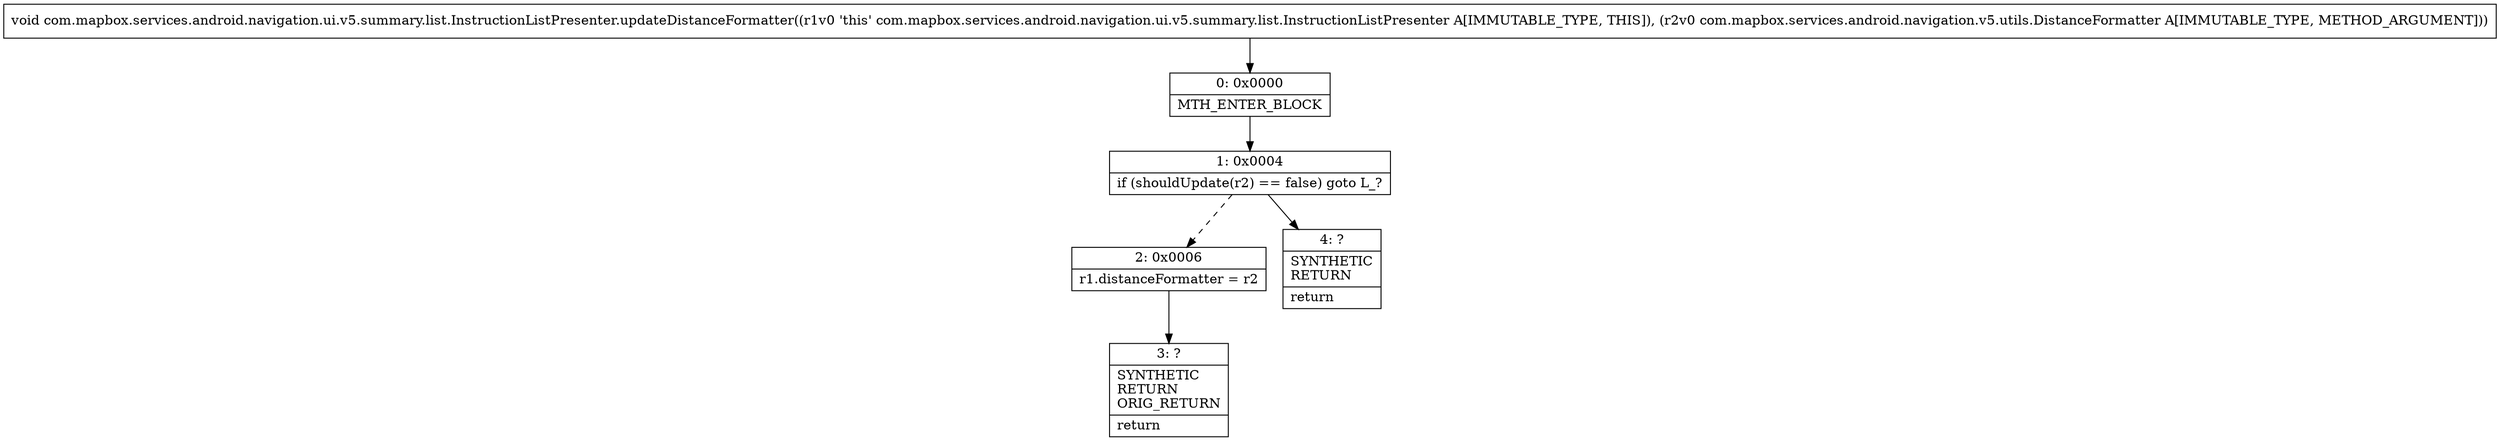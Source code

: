 digraph "CFG forcom.mapbox.services.android.navigation.ui.v5.summary.list.InstructionListPresenter.updateDistanceFormatter(Lcom\/mapbox\/services\/android\/navigation\/v5\/utils\/DistanceFormatter;)V" {
Node_0 [shape=record,label="{0\:\ 0x0000|MTH_ENTER_BLOCK\l}"];
Node_1 [shape=record,label="{1\:\ 0x0004|if (shouldUpdate(r2) == false) goto L_?\l}"];
Node_2 [shape=record,label="{2\:\ 0x0006|r1.distanceFormatter = r2\l}"];
Node_3 [shape=record,label="{3\:\ ?|SYNTHETIC\lRETURN\lORIG_RETURN\l|return\l}"];
Node_4 [shape=record,label="{4\:\ ?|SYNTHETIC\lRETURN\l|return\l}"];
MethodNode[shape=record,label="{void com.mapbox.services.android.navigation.ui.v5.summary.list.InstructionListPresenter.updateDistanceFormatter((r1v0 'this' com.mapbox.services.android.navigation.ui.v5.summary.list.InstructionListPresenter A[IMMUTABLE_TYPE, THIS]), (r2v0 com.mapbox.services.android.navigation.v5.utils.DistanceFormatter A[IMMUTABLE_TYPE, METHOD_ARGUMENT])) }"];
MethodNode -> Node_0;
Node_0 -> Node_1;
Node_1 -> Node_2[style=dashed];
Node_1 -> Node_4;
Node_2 -> Node_3;
}

